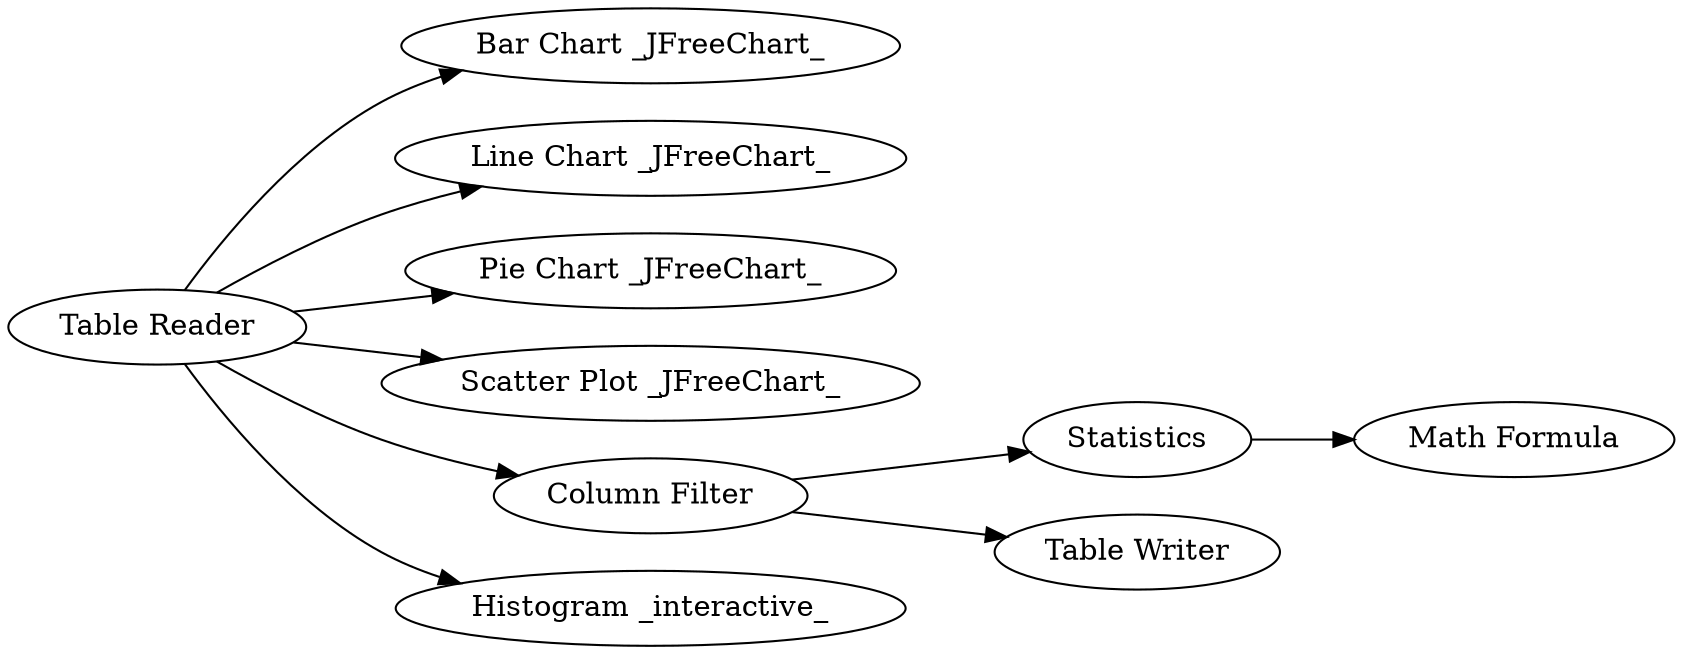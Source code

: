digraph {
	2 [label="Bar Chart _JFreeChart_"]
	6 [label="Line Chart _JFreeChart_"]
	7 [label="Pie Chart _JFreeChart_"]
	9 [label="Scatter Plot _JFreeChart_"]
	11 [label=Statistics]
	12 [label="Math Formula"]
	13 [label="Column Filter"]
	18 [label="Histogram _interactive_"]
	19 [label="Table Writer"]
	20 [label="Table Reader"]
	11 -> 12
	13 -> 11
	13 -> 19
	20 -> 6
	20 -> 7
	20 -> 2
	20 -> 18
	20 -> 13
	20 -> 9
	rankdir=LR
}
